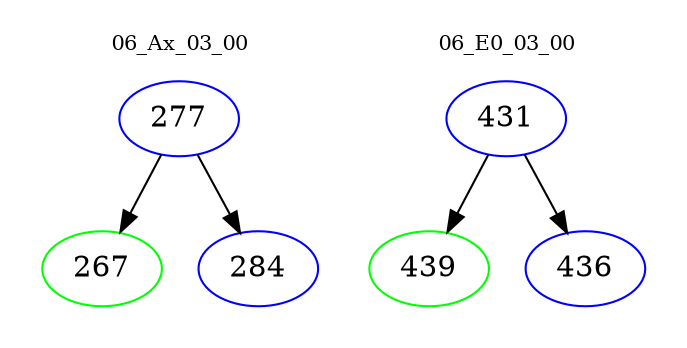 digraph{
subgraph cluster_0 {
color = white
label = "06_Ax_03_00";
fontsize=10;
T0_277 [label="277", color="blue"]
T0_277 -> T0_267 [color="black"]
T0_267 [label="267", color="green"]
T0_277 -> T0_284 [color="black"]
T0_284 [label="284", color="blue"]
}
subgraph cluster_1 {
color = white
label = "06_E0_03_00";
fontsize=10;
T1_431 [label="431", color="blue"]
T1_431 -> T1_439 [color="black"]
T1_439 [label="439", color="green"]
T1_431 -> T1_436 [color="black"]
T1_436 [label="436", color="blue"]
}
}
